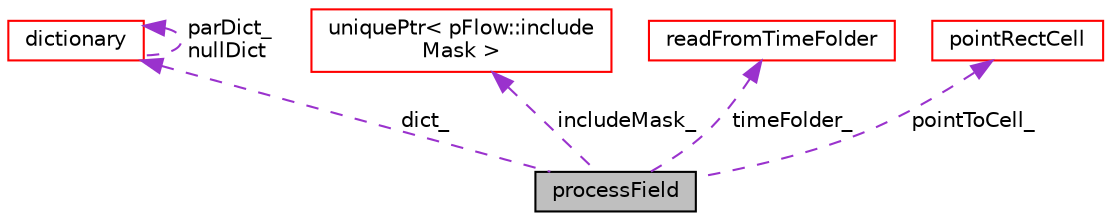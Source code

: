 digraph "processField"
{
 // LATEX_PDF_SIZE
  edge [fontname="Helvetica",fontsize="10",labelfontname="Helvetica",labelfontsize="10"];
  node [fontname="Helvetica",fontsize="10",shape=record];
  Node1 [label="processField",height=0.2,width=0.4,color="black", fillcolor="grey75", style="filled", fontcolor="black",tooltip=" "];
  Node2 -> Node1 [dir="back",color="darkorchid3",fontsize="10",style="dashed",label=" dict_" ,fontname="Helvetica"];
  Node2 [label="dictionary",height=0.2,width=0.4,color="red", fillcolor="white", style="filled",URL="$classpFlow_1_1dictionary.html",tooltip="Dictionary holds a set of data entries or sub-dictionaries that are enclosed in a curely braces or ar..."];
  Node2 -> Node2 [dir="back",color="darkorchid3",fontsize="10",style="dashed",label=" parDict_\nnullDict" ,fontname="Helvetica"];
  Node11 -> Node1 [dir="back",color="darkorchid3",fontsize="10",style="dashed",label=" includeMask_" ,fontname="Helvetica"];
  Node11 [label="uniquePtr\< pFlow::include\lMask \>",height=0.2,width=0.4,color="red", fillcolor="white", style="filled",URL="$classpFlow_1_1uniquePtr.html",tooltip=" "];
  Node15 -> Node1 [dir="back",color="darkorchid3",fontsize="10",style="dashed",label=" timeFolder_" ,fontname="Helvetica"];
  Node15 [label="readFromTimeFolder",height=0.2,width=0.4,color="red", fillcolor="white", style="filled",URL="$classpFlow_1_1readFromTimeFolder.html",tooltip=" "];
  Node24 -> Node1 [dir="back",color="darkorchid3",fontsize="10",style="dashed",label=" pointToCell_" ,fontname="Helvetica"];
  Node24 [label="pointRectCell",height=0.2,width=0.4,color="red", fillcolor="white", style="filled",URL="$classpFlow_1_1pointRectCell.html",tooltip=" "];
}
